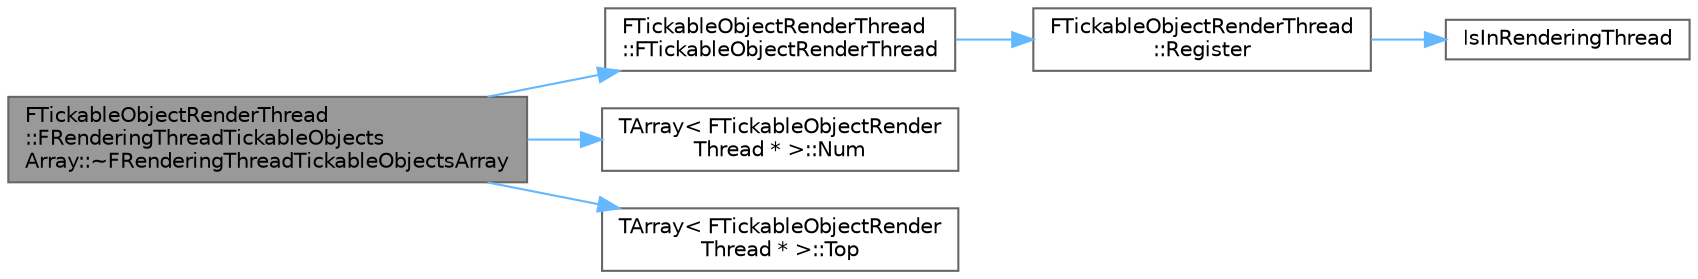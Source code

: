 digraph "FTickableObjectRenderThread::FRenderingThreadTickableObjectsArray::~FRenderingThreadTickableObjectsArray"
{
 // INTERACTIVE_SVG=YES
 // LATEX_PDF_SIZE
  bgcolor="transparent";
  edge [fontname=Helvetica,fontsize=10,labelfontname=Helvetica,labelfontsize=10];
  node [fontname=Helvetica,fontsize=10,shape=box,height=0.2,width=0.4];
  rankdir="LR";
  Node1 [id="Node000001",label="FTickableObjectRenderThread\l::FRenderingThreadTickableObjects\lArray::~FRenderingThreadTickableObjectsArray",height=0.2,width=0.4,color="gray40", fillcolor="grey60", style="filled", fontcolor="black",tooltip=" "];
  Node1 -> Node2 [id="edge1_Node000001_Node000002",color="steelblue1",style="solid",tooltip=" "];
  Node2 [id="Node000002",label="FTickableObjectRenderThread\l::FTickableObjectRenderThread",height=0.2,width=0.4,color="grey40", fillcolor="white", style="filled",URL="$d3/dda/classFTickableObjectRenderThread.html#aab499e65741b6c29cfad92f7bb23258a",tooltip="Registers this instance with the static array of tickable objects."];
  Node2 -> Node3 [id="edge2_Node000002_Node000003",color="steelblue1",style="solid",tooltip=" "];
  Node3 [id="Node000003",label="FTickableObjectRenderThread\l::Register",height=0.2,width=0.4,color="grey40", fillcolor="white", style="filled",URL="$d3/dda/classFTickableObjectRenderThread.html#ae4d6e15bb3f6a361adb67a3d0338b27c",tooltip="Registers the object for ticking."];
  Node3 -> Node4 [id="edge3_Node000003_Node000004",color="steelblue1",style="solid",tooltip=" "];
  Node4 [id="Node000004",label="IsInRenderingThread",height=0.2,width=0.4,color="grey40", fillcolor="white", style="filled",URL="$d5/d8c/CoreGlobals_8h.html#ad1dc9bdc37ca4a19c64d5ffb8bc877d0",tooltip=" "];
  Node1 -> Node5 [id="edge4_Node000001_Node000005",color="steelblue1",style="solid",tooltip=" "];
  Node5 [id="Node000005",label="TArray\< FTickableObjectRender\lThread * \>::Num",height=0.2,width=0.4,color="grey40", fillcolor="white", style="filled",URL="$d4/d52/classTArray.html#adcbf9ca48677a9c0c3830cd862dd40d8",tooltip=" "];
  Node1 -> Node6 [id="edge5_Node000001_Node000006",color="steelblue1",style="solid",tooltip=" "];
  Node6 [id="Node000006",label="TArray\< FTickableObjectRender\lThread * \>::Top",height=0.2,width=0.4,color="grey40", fillcolor="white", style="filled",URL="$d4/d52/classTArray.html#a74eddc27cd728c6ee631655fc6b8b19b",tooltip=" "];
}
